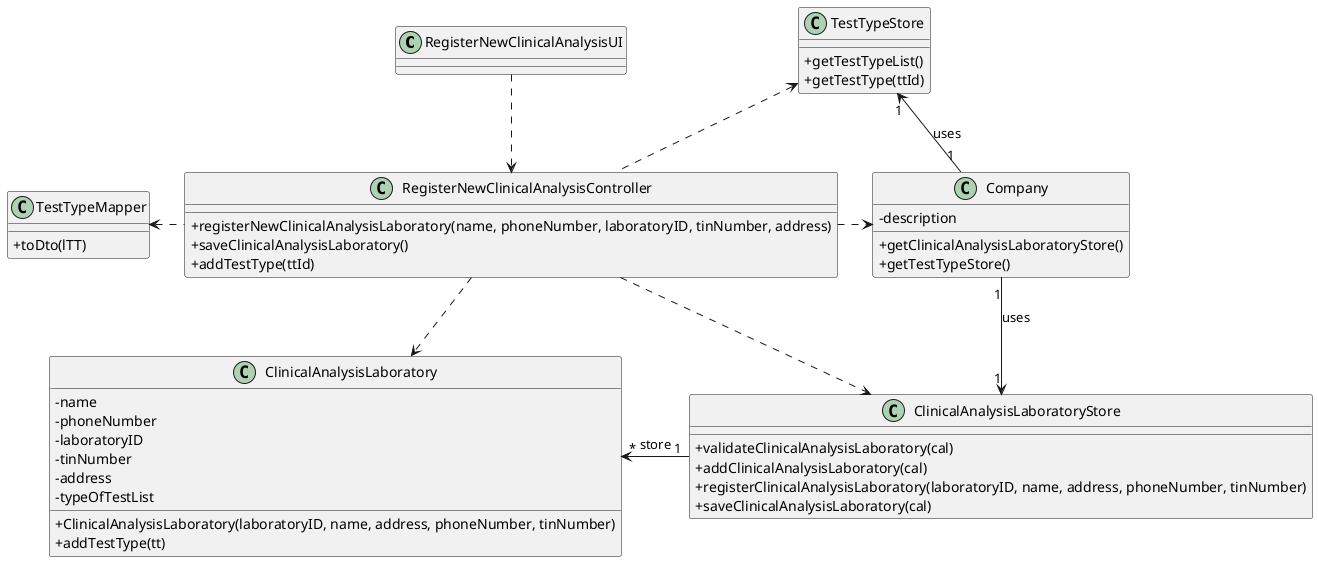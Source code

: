 @startuml
skinparam classAttributeIconSize 0

class RegisterNewClinicalAnalysisUI{
}

class RegisterNewClinicalAnalysisController
{
    +registerNewClinicalAnalysisLaboratory(name, phoneNumber, laboratoryID, tinNumber, address)
    +saveClinicalAnalysisLaboratory()
    +addTestType(ttId)
}

class ClinicalAnalysisLaboratory{
    -name
    -phoneNumber
    -laboratoryID
    -tinNumber
    -address
    -typeOfTestList
    +ClinicalAnalysisLaboratory(laboratoryID, name, address, phoneNumber, tinNumber)
    +addTestType(tt)
}

class Company{
	-description
	+getClinicalAnalysisLaboratoryStore()
	+getTestTypeStore()
}

class ClinicalAnalysisLaboratoryStore{
    + validateClinicalAnalysisLaboratory(cal)
    + addClinicalAnalysisLaboratory(cal)
    + registerClinicalAnalysisLaboratory(laboratoryID, name, address, phoneNumber, tinNumber)
    + saveClinicalAnalysisLaboratory(cal)
}

class TestTypeStore{
    +getTestTypeList()
    +getTestType(ttId)
}

class TestTypeMapper {
    +toDto(lTT)
}

RegisterNewClinicalAnalysisUI ..> RegisterNewClinicalAnalysisController
RegisterNewClinicalAnalysisController .right.> Company
Company"1" -up-> "1"TestTypeStore : uses
Company"1" --> "1"ClinicalAnalysisLaboratoryStore : uses
ClinicalAnalysisLaboratoryStore"1" -left-> "*"ClinicalAnalysisLaboratory : store
RegisterNewClinicalAnalysisController .left.> TestTypeMapper
RegisterNewClinicalAnalysisController ..> ClinicalAnalysisLaboratory
RegisterNewClinicalAnalysisController ..> ClinicalAnalysisLaboratoryStore
RegisterNewClinicalAnalysisController .up.> TestTypeStore
@enduml
